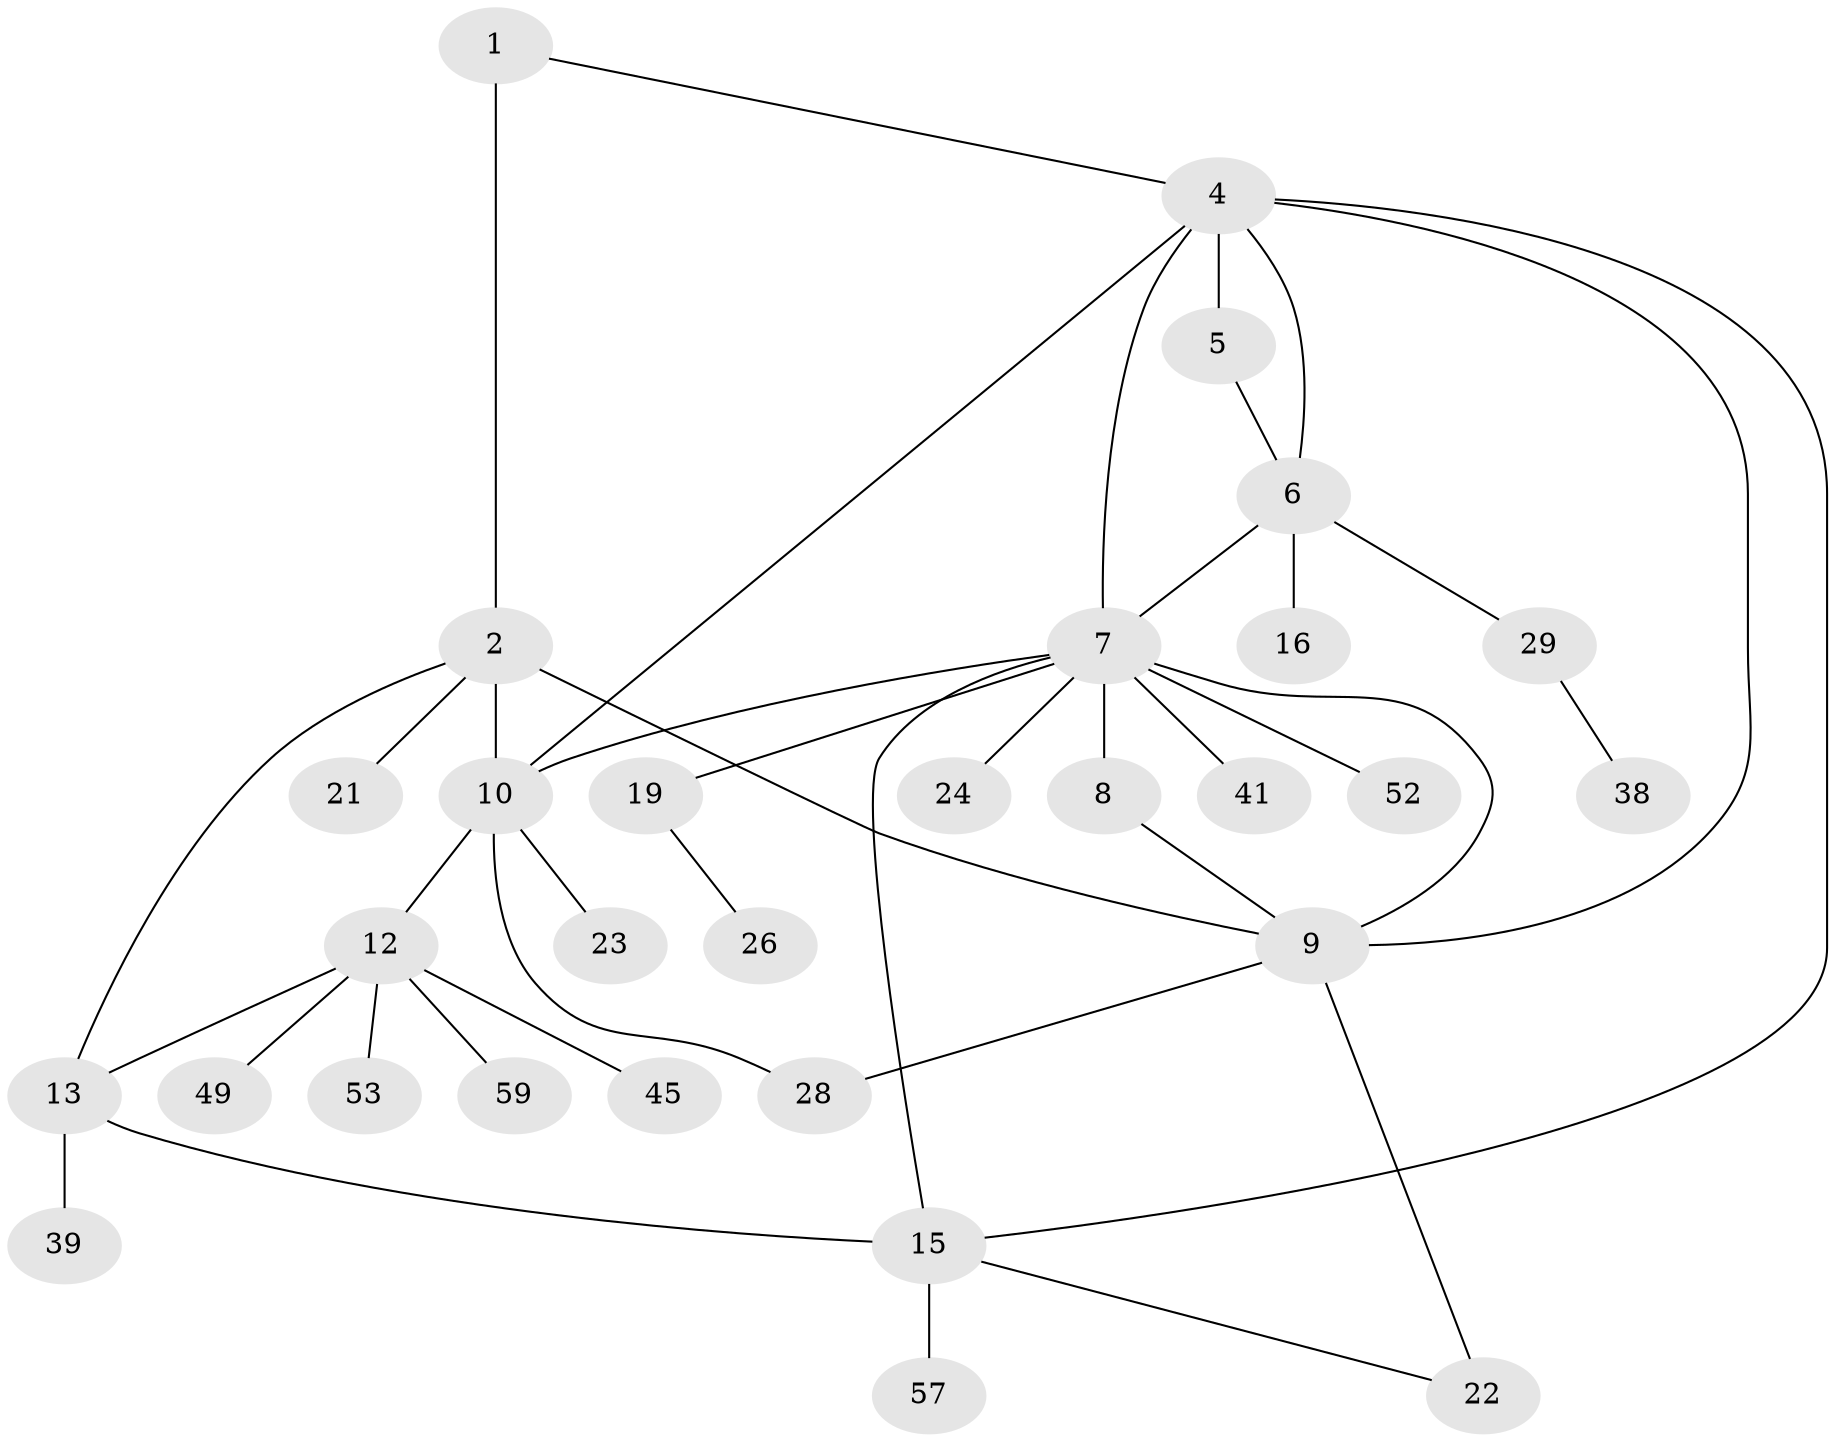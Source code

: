 // original degree distribution, {5: 0.03333333333333333, 8: 0.016666666666666666, 2: 0.23333333333333334, 7: 0.03333333333333333, 10: 0.016666666666666666, 3: 0.1, 6: 0.05, 4: 0.016666666666666666, 9: 0.016666666666666666, 1: 0.48333333333333334}
// Generated by graph-tools (version 1.1) at 2025/16/03/09/25 04:16:07]
// undirected, 30 vertices, 41 edges
graph export_dot {
graph [start="1"]
  node [color=gray90,style=filled];
  1 [super="+27+55"];
  2 [super="+40+36+3"];
  4 [super="+47"];
  5;
  6;
  7;
  8 [super="+51"];
  9 [super="+25"];
  10 [super="+11"];
  12 [super="+20+34"];
  13 [super="+14+30"];
  15 [super="+17+56"];
  16 [super="+32+18"];
  19;
  21;
  22;
  23;
  24;
  26;
  28 [super="+58+44"];
  29;
  38 [super="+42+60"];
  39;
  41;
  45;
  49;
  52;
  53;
  57;
  59;
  1 -- 2 [weight=2];
  1 -- 4;
  2 -- 9;
  2 -- 13;
  2 -- 21;
  2 -- 10;
  4 -- 5;
  4 -- 6;
  4 -- 10;
  4 -- 15;
  4 -- 7;
  4 -- 9;
  5 -- 6;
  6 -- 7;
  6 -- 16;
  6 -- 29;
  7 -- 8;
  7 -- 9;
  7 -- 15;
  7 -- 19;
  7 -- 24;
  7 -- 41;
  7 -- 52;
  7 -- 10;
  8 -- 9;
  9 -- 22;
  9 -- 28;
  10 -- 12 [weight=2];
  10 -- 23;
  10 -- 28;
  12 -- 13;
  12 -- 45;
  12 -- 49;
  12 -- 53;
  12 -- 59;
  13 -- 15 [weight=2];
  13 -- 39;
  15 -- 22;
  15 -- 57;
  19 -- 26;
  29 -- 38;
}
